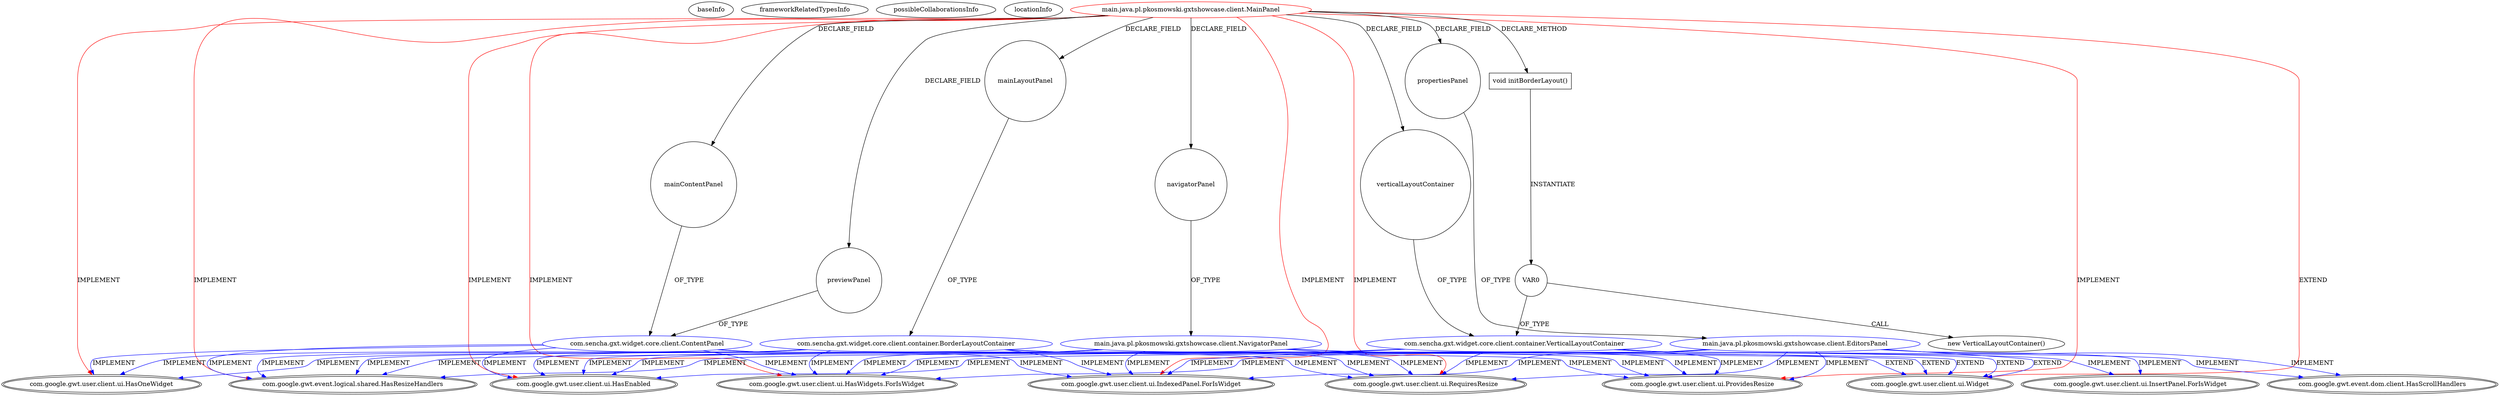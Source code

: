 digraph {
baseInfo[graphId=3417,category="extension_graph",isAnonymous=false,possibleRelation=true]
frameworkRelatedTypesInfo[0="com.google.gwt.user.client.ui.Widget",1="com.google.gwt.event.logical.shared.HasResizeHandlers",2="com.google.gwt.user.client.ui.HasEnabled",3="com.google.gwt.user.client.ui.HasWidgets.ForIsWidget",4="com.google.gwt.user.client.ui.IndexedPanel.ForIsWidget",5="com.google.gwt.user.client.ui.RequiresResize",6="com.google.gwt.user.client.ui.ProvidesResize",7="com.google.gwt.user.client.ui.HasOneWidget"]
possibleCollaborationsInfo[0="3417~FIELD_DECLARATION-~com.google.gwt.user.client.ui.Widget com.google.gwt.event.logical.shared.HasResizeHandlers com.google.gwt.user.client.ui.HasEnabled com.google.gwt.user.client.ui.HasWidgets.ForIsWidget com.google.gwt.user.client.ui.IndexedPanel.ForIsWidget com.google.gwt.user.client.ui.RequiresResize com.google.gwt.user.client.ui.ProvidesResize com.google.gwt.user.client.ui.HasOneWidget ~com.google.gwt.user.client.ui.Widget com.google.gwt.event.logical.shared.HasResizeHandlers com.google.gwt.user.client.ui.HasEnabled com.google.gwt.user.client.ui.HasWidgets.ForIsWidget com.google.gwt.user.client.ui.IndexedPanel.ForIsWidget com.google.gwt.user.client.ui.RequiresResize com.google.gwt.user.client.ui.ProvidesResize com.google.gwt.user.client.ui.HasOneWidget ~false~false",1="3417~FIELD_DECLARATION-~com.google.gwt.user.client.ui.Widget com.google.gwt.event.logical.shared.HasResizeHandlers com.google.gwt.user.client.ui.HasEnabled com.google.gwt.user.client.ui.HasWidgets.ForIsWidget com.google.gwt.user.client.ui.IndexedPanel.ForIsWidget com.google.gwt.user.client.ui.RequiresResize com.google.gwt.user.client.ui.ProvidesResize com.google.gwt.user.client.ui.HasOneWidget ~com.google.gwt.user.client.ui.Widget com.google.gwt.event.logical.shared.HasResizeHandlers com.google.gwt.user.client.ui.HasEnabled com.google.gwt.user.client.ui.HasWidgets.ForIsWidget com.google.gwt.user.client.ui.IndexedPanel.ForIsWidget com.google.gwt.user.client.ui.RequiresResize com.google.gwt.user.client.ui.ProvidesResize com.google.gwt.user.client.ui.InsertPanel.ForIsWidget com.google.gwt.event.dom.client.HasScrollHandlers ~false~false",2="3417~CLIENT_METHOD_DECLARATION-INSTANTIATION-FIELD_DECLARATION-~com.google.gwt.user.client.ui.Widget com.google.gwt.event.logical.shared.HasResizeHandlers com.google.gwt.user.client.ui.HasEnabled com.google.gwt.user.client.ui.HasWidgets.ForIsWidget com.google.gwt.user.client.ui.IndexedPanel.ForIsWidget com.google.gwt.user.client.ui.RequiresResize com.google.gwt.user.client.ui.ProvidesResize com.google.gwt.user.client.ui.HasOneWidget ~com.google.gwt.user.client.ui.Widget com.google.gwt.event.logical.shared.HasResizeHandlers com.google.gwt.user.client.ui.HasEnabled com.google.gwt.user.client.ui.HasWidgets.ForIsWidget com.google.gwt.user.client.ui.IndexedPanel.ForIsWidget com.google.gwt.user.client.ui.RequiresResize com.google.gwt.user.client.ui.ProvidesResize com.google.gwt.user.client.ui.InsertPanel.ForIsWidget com.google.gwt.event.dom.client.HasScrollHandlers ~false~false",3="3417~FIELD_DECLARATION-FIELD_DECLARATION-~com.google.gwt.user.client.ui.Widget com.google.gwt.event.logical.shared.HasResizeHandlers com.google.gwt.user.client.ui.HasEnabled com.google.gwt.user.client.ui.HasWidgets.ForIsWidget com.google.gwt.user.client.ui.IndexedPanel.ForIsWidget com.google.gwt.user.client.ui.RequiresResize com.google.gwt.user.client.ui.ProvidesResize com.google.gwt.user.client.ui.HasOneWidget ~com.google.gwt.user.client.ui.Widget com.google.gwt.event.logical.shared.HasResizeHandlers com.google.gwt.user.client.ui.HasEnabled com.google.gwt.user.client.ui.HasWidgets.ForIsWidget com.google.gwt.user.client.ui.IndexedPanel.ForIsWidget com.google.gwt.user.client.ui.RequiresResize com.google.gwt.user.client.ui.ProvidesResize com.google.gwt.user.client.ui.HasOneWidget ~false~false"]
locationInfo[projectName="kospiotr-gwt-layout-designer",filePath="/kospiotr-gwt-layout-designer/gwt-layout-designer-master/src/main/java/pl/pkosmowski/gxtshowcase/client/MainPanel.java",contextSignature="MainPanel",graphId="3417"]
0[label="main.java.pl.pkosmowski.gxtshowcase.client.MainPanel",vertexType="ROOT_CLIENT_CLASS_DECLARATION",isFrameworkType=false,color=red]
1[label="com.google.gwt.user.client.ui.Widget",vertexType="FRAMEWORK_CLASS_TYPE",isFrameworkType=true,peripheries=2]
2[label="com.google.gwt.event.logical.shared.HasResizeHandlers",vertexType="FRAMEWORK_INTERFACE_TYPE",isFrameworkType=true,peripheries=2]
3[label="com.google.gwt.user.client.ui.HasEnabled",vertexType="FRAMEWORK_INTERFACE_TYPE",isFrameworkType=true,peripheries=2]
4[label="com.google.gwt.user.client.ui.HasWidgets.ForIsWidget",vertexType="FRAMEWORK_INTERFACE_TYPE",isFrameworkType=true,peripheries=2]
5[label="com.google.gwt.user.client.ui.IndexedPanel.ForIsWidget",vertexType="FRAMEWORK_INTERFACE_TYPE",isFrameworkType=true,peripheries=2]
6[label="com.google.gwt.user.client.ui.RequiresResize",vertexType="FRAMEWORK_INTERFACE_TYPE",isFrameworkType=true,peripheries=2]
7[label="com.google.gwt.user.client.ui.ProvidesResize",vertexType="FRAMEWORK_INTERFACE_TYPE",isFrameworkType=true,peripheries=2]
8[label="com.google.gwt.user.client.ui.HasOneWidget",vertexType="FRAMEWORK_INTERFACE_TYPE",isFrameworkType=true,peripheries=2]
9[label="mainContentPanel",vertexType="FIELD_DECLARATION",isFrameworkType=false,shape=circle]
10[label="com.sencha.gxt.widget.core.client.ContentPanel",vertexType="REFERENCE_CLIENT_CLASS_DECLARATION",isFrameworkType=false,color=blue]
19[label="mainLayoutPanel",vertexType="FIELD_DECLARATION",isFrameworkType=false,shape=circle]
20[label="com.sencha.gxt.widget.core.client.container.BorderLayoutContainer",vertexType="REFERENCE_CLIENT_CLASS_DECLARATION",isFrameworkType=false,color=blue]
29[label="navigatorPanel",vertexType="FIELD_DECLARATION",isFrameworkType=false,shape=circle]
30[label="main.java.pl.pkosmowski.gxtshowcase.client.NavigatorPanel",vertexType="REFERENCE_CLIENT_CLASS_DECLARATION",isFrameworkType=false,color=blue]
39[label="previewPanel",vertexType="FIELD_DECLARATION",isFrameworkType=false,shape=circle]
41[label="propertiesPanel",vertexType="FIELD_DECLARATION",isFrameworkType=false,shape=circle]
42[label="main.java.pl.pkosmowski.gxtshowcase.client.EditorsPanel",vertexType="REFERENCE_CLIENT_CLASS_DECLARATION",isFrameworkType=false,color=blue]
50[label="com.google.gwt.user.client.ui.InsertPanel.ForIsWidget",vertexType="FRAMEWORK_INTERFACE_TYPE",isFrameworkType=true,peripheries=2]
51[label="com.google.gwt.event.dom.client.HasScrollHandlers",vertexType="FRAMEWORK_INTERFACE_TYPE",isFrameworkType=true,peripheries=2]
52[label="verticalLayoutContainer",vertexType="FIELD_DECLARATION",isFrameworkType=false,shape=circle]
53[label="com.sencha.gxt.widget.core.client.container.VerticalLayoutContainer",vertexType="REFERENCE_CLIENT_CLASS_DECLARATION",isFrameworkType=false,color=blue]
63[label="void initBorderLayout()",vertexType="CLIENT_METHOD_DECLARATION",isFrameworkType=false,shape=box]
65[label="VAR0",vertexType="VARIABLE_EXPRESION",isFrameworkType=false,shape=circle]
64[label="new VerticalLayoutContainer()",vertexType="CONSTRUCTOR_CALL",isFrameworkType=false]
0->1[label="EXTEND",color=red]
0->2[label="IMPLEMENT",color=red]
0->3[label="IMPLEMENT",color=red]
0->4[label="IMPLEMENT",color=red]
0->5[label="IMPLEMENT",color=red]
0->6[label="IMPLEMENT",color=red]
0->7[label="IMPLEMENT",color=red]
0->8[label="IMPLEMENT",color=red]
0->9[label="DECLARE_FIELD"]
10->1[label="EXTEND",color=blue]
10->2[label="IMPLEMENT",color=blue]
10->3[label="IMPLEMENT",color=blue]
10->4[label="IMPLEMENT",color=blue]
10->5[label="IMPLEMENT",color=blue]
10->6[label="IMPLEMENT",color=blue]
10->7[label="IMPLEMENT",color=blue]
10->8[label="IMPLEMENT",color=blue]
9->10[label="OF_TYPE"]
0->19[label="DECLARE_FIELD"]
20->1[label="EXTEND",color=blue]
20->2[label="IMPLEMENT",color=blue]
20->3[label="IMPLEMENT",color=blue]
20->4[label="IMPLEMENT",color=blue]
20->5[label="IMPLEMENT",color=blue]
20->6[label="IMPLEMENT",color=blue]
20->7[label="IMPLEMENT",color=blue]
20->8[label="IMPLEMENT",color=blue]
19->20[label="OF_TYPE"]
0->29[label="DECLARE_FIELD"]
30->1[label="EXTEND",color=blue]
30->2[label="IMPLEMENT",color=blue]
30->3[label="IMPLEMENT",color=blue]
30->4[label="IMPLEMENT",color=blue]
30->5[label="IMPLEMENT",color=blue]
30->6[label="IMPLEMENT",color=blue]
30->7[label="IMPLEMENT",color=blue]
30->8[label="IMPLEMENT",color=blue]
29->30[label="OF_TYPE"]
0->39[label="DECLARE_FIELD"]
39->10[label="OF_TYPE"]
0->41[label="DECLARE_FIELD"]
42->1[label="EXTEND",color=blue]
42->2[label="IMPLEMENT",color=blue]
42->3[label="IMPLEMENT",color=blue]
42->4[label="IMPLEMENT",color=blue]
42->5[label="IMPLEMENT",color=blue]
42->6[label="IMPLEMENT",color=blue]
42->7[label="IMPLEMENT",color=blue]
42->50[label="IMPLEMENT",color=blue]
42->51[label="IMPLEMENT",color=blue]
41->42[label="OF_TYPE"]
0->52[label="DECLARE_FIELD"]
53->1[label="EXTEND",color=blue]
53->2[label="IMPLEMENT",color=blue]
53->3[label="IMPLEMENT",color=blue]
53->4[label="IMPLEMENT",color=blue]
53->5[label="IMPLEMENT",color=blue]
53->6[label="IMPLEMENT",color=blue]
53->7[label="IMPLEMENT",color=blue]
53->50[label="IMPLEMENT",color=blue]
53->51[label="IMPLEMENT",color=blue]
52->53[label="OF_TYPE"]
0->63[label="DECLARE_METHOD"]
63->65[label="INSTANTIATE"]
65->53[label="OF_TYPE"]
65->64[label="CALL"]
}
